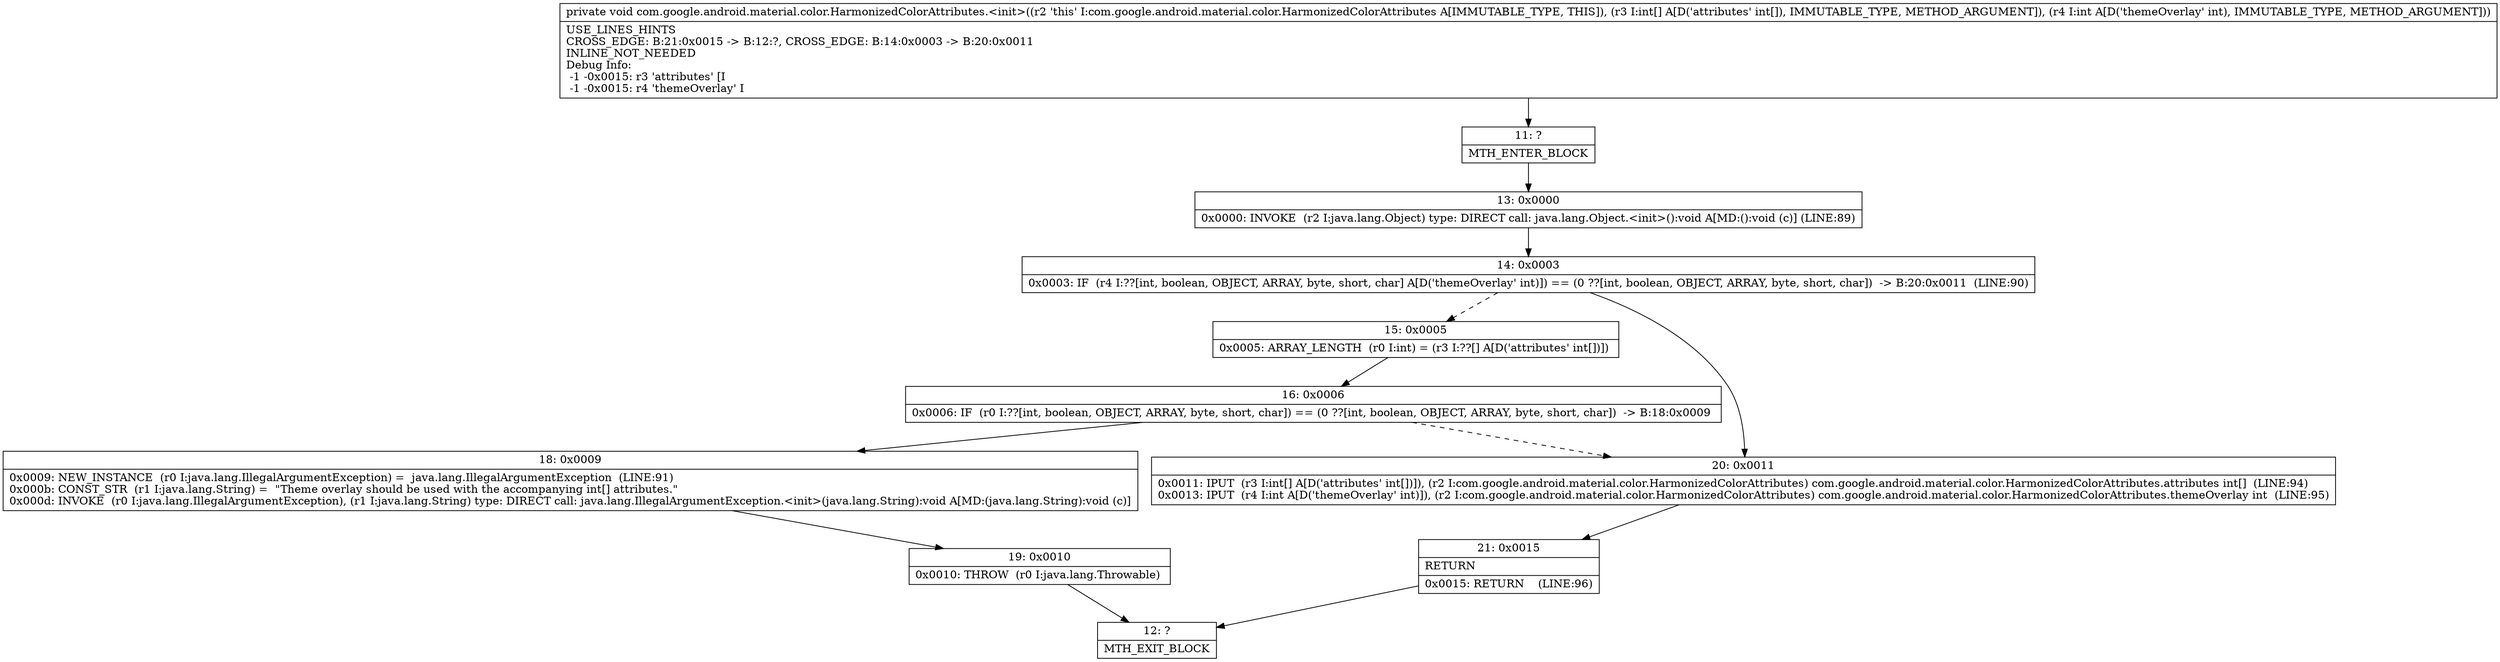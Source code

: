 digraph "CFG forcom.google.android.material.color.HarmonizedColorAttributes.\<init\>([II)V" {
Node_11 [shape=record,label="{11\:\ ?|MTH_ENTER_BLOCK\l}"];
Node_13 [shape=record,label="{13\:\ 0x0000|0x0000: INVOKE  (r2 I:java.lang.Object) type: DIRECT call: java.lang.Object.\<init\>():void A[MD:():void (c)] (LINE:89)\l}"];
Node_14 [shape=record,label="{14\:\ 0x0003|0x0003: IF  (r4 I:??[int, boolean, OBJECT, ARRAY, byte, short, char] A[D('themeOverlay' int)]) == (0 ??[int, boolean, OBJECT, ARRAY, byte, short, char])  \-\> B:20:0x0011  (LINE:90)\l}"];
Node_15 [shape=record,label="{15\:\ 0x0005|0x0005: ARRAY_LENGTH  (r0 I:int) = (r3 I:??[] A[D('attributes' int[])]) \l}"];
Node_16 [shape=record,label="{16\:\ 0x0006|0x0006: IF  (r0 I:??[int, boolean, OBJECT, ARRAY, byte, short, char]) == (0 ??[int, boolean, OBJECT, ARRAY, byte, short, char])  \-\> B:18:0x0009 \l}"];
Node_18 [shape=record,label="{18\:\ 0x0009|0x0009: NEW_INSTANCE  (r0 I:java.lang.IllegalArgumentException) =  java.lang.IllegalArgumentException  (LINE:91)\l0x000b: CONST_STR  (r1 I:java.lang.String) =  \"Theme overlay should be used with the accompanying int[] attributes.\" \l0x000d: INVOKE  (r0 I:java.lang.IllegalArgumentException), (r1 I:java.lang.String) type: DIRECT call: java.lang.IllegalArgumentException.\<init\>(java.lang.String):void A[MD:(java.lang.String):void (c)]\l}"];
Node_19 [shape=record,label="{19\:\ 0x0010|0x0010: THROW  (r0 I:java.lang.Throwable) \l}"];
Node_12 [shape=record,label="{12\:\ ?|MTH_EXIT_BLOCK\l}"];
Node_20 [shape=record,label="{20\:\ 0x0011|0x0011: IPUT  (r3 I:int[] A[D('attributes' int[])]), (r2 I:com.google.android.material.color.HarmonizedColorAttributes) com.google.android.material.color.HarmonizedColorAttributes.attributes int[]  (LINE:94)\l0x0013: IPUT  (r4 I:int A[D('themeOverlay' int)]), (r2 I:com.google.android.material.color.HarmonizedColorAttributes) com.google.android.material.color.HarmonizedColorAttributes.themeOverlay int  (LINE:95)\l}"];
Node_21 [shape=record,label="{21\:\ 0x0015|RETURN\l|0x0015: RETURN    (LINE:96)\l}"];
MethodNode[shape=record,label="{private void com.google.android.material.color.HarmonizedColorAttributes.\<init\>((r2 'this' I:com.google.android.material.color.HarmonizedColorAttributes A[IMMUTABLE_TYPE, THIS]), (r3 I:int[] A[D('attributes' int[]), IMMUTABLE_TYPE, METHOD_ARGUMENT]), (r4 I:int A[D('themeOverlay' int), IMMUTABLE_TYPE, METHOD_ARGUMENT]))  | USE_LINES_HINTS\lCROSS_EDGE: B:21:0x0015 \-\> B:12:?, CROSS_EDGE: B:14:0x0003 \-\> B:20:0x0011\lINLINE_NOT_NEEDED\lDebug Info:\l  \-1 \-0x0015: r3 'attributes' [I\l  \-1 \-0x0015: r4 'themeOverlay' I\l}"];
MethodNode -> Node_11;Node_11 -> Node_13;
Node_13 -> Node_14;
Node_14 -> Node_15[style=dashed];
Node_14 -> Node_20;
Node_15 -> Node_16;
Node_16 -> Node_18;
Node_16 -> Node_20[style=dashed];
Node_18 -> Node_19;
Node_19 -> Node_12;
Node_20 -> Node_21;
Node_21 -> Node_12;
}

